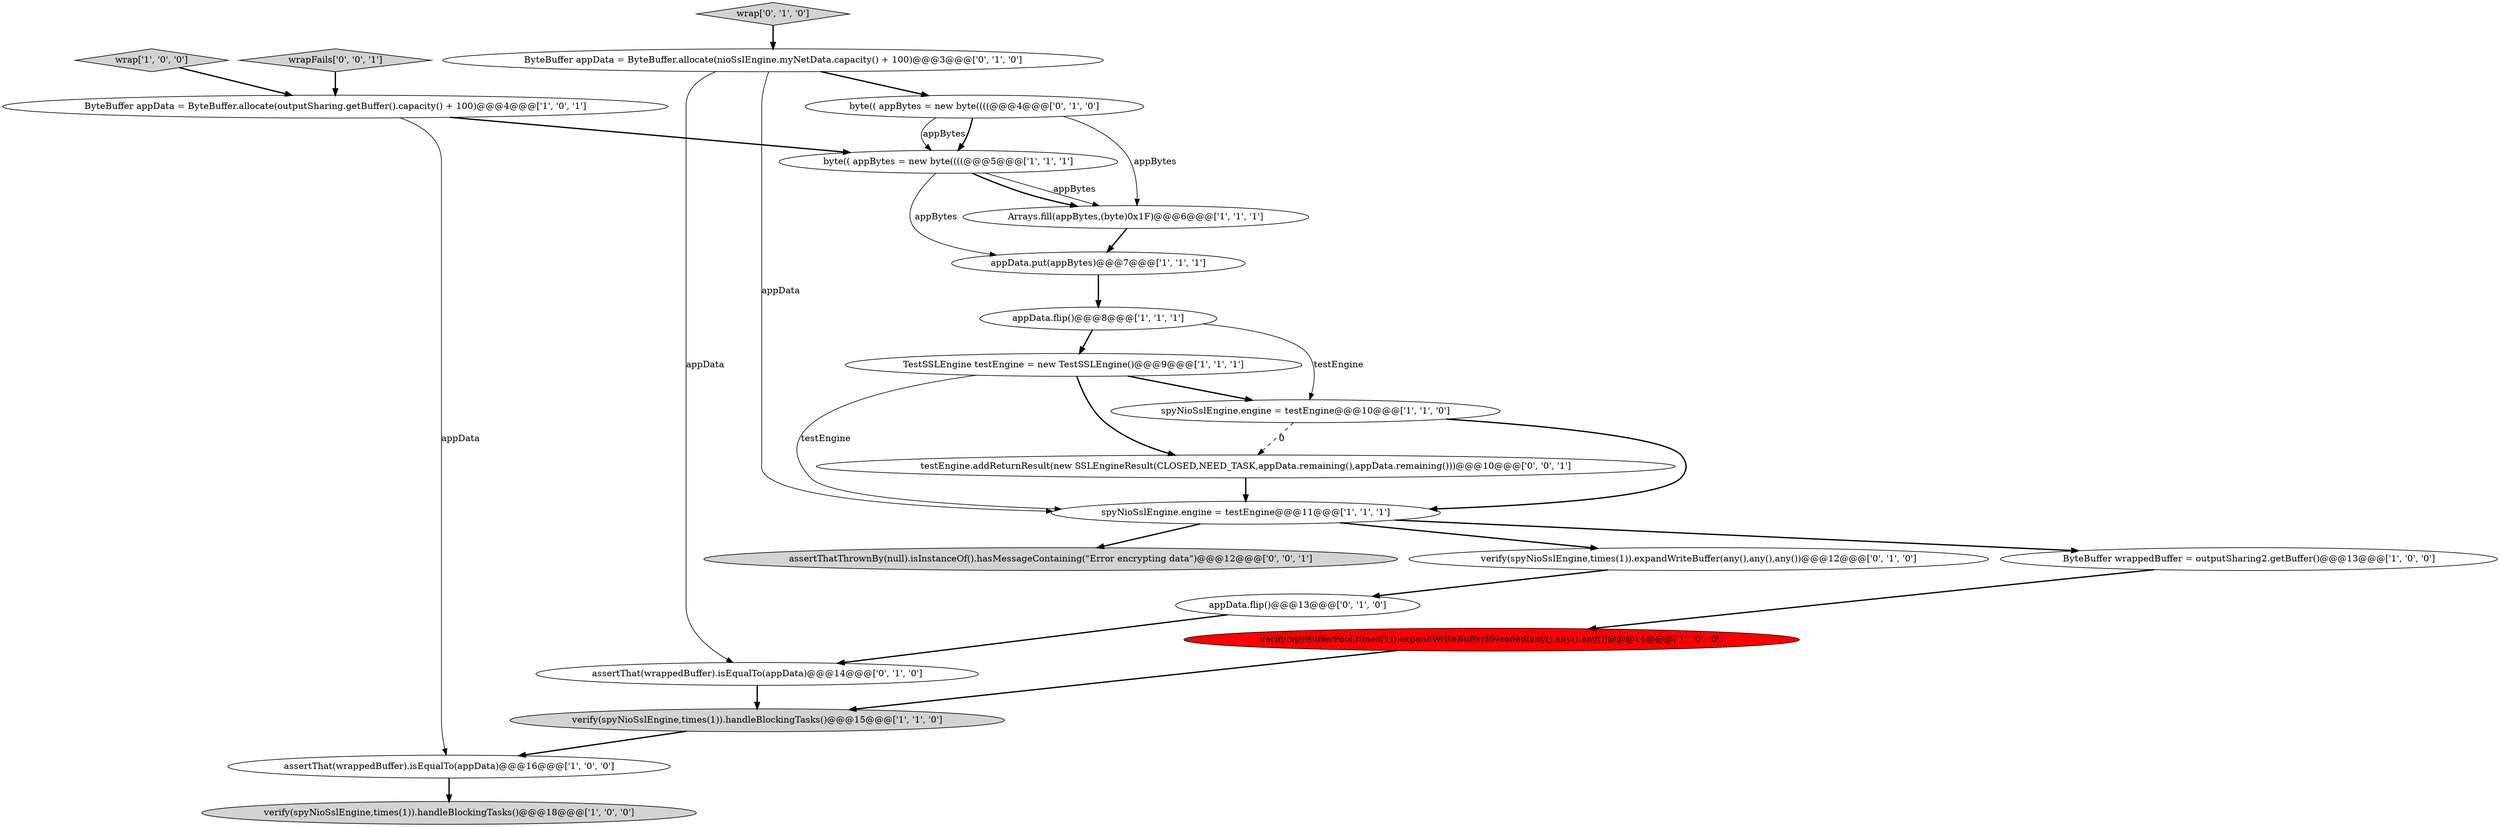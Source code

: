 digraph {
17 [style = filled, label = "ByteBuffer appData = ByteBuffer.allocate(nioSslEngine.myNetData.capacity() + 100)@@@3@@@['0', '1', '0']", fillcolor = white, shape = ellipse image = "AAA0AAABBB2BBB"];
0 [style = filled, label = "byte(( appBytes = new byte((((@@@5@@@['1', '1', '1']", fillcolor = white, shape = ellipse image = "AAA0AAABBB1BBB"];
20 [style = filled, label = "wrapFails['0', '0', '1']", fillcolor = lightgray, shape = diamond image = "AAA0AAABBB3BBB"];
7 [style = filled, label = "appData.flip()@@@8@@@['1', '1', '1']", fillcolor = white, shape = ellipse image = "AAA0AAABBB1BBB"];
19 [style = filled, label = "verify(spyNioSslEngine,times(1)).expandWriteBuffer(any(),any(),any())@@@12@@@['0', '1', '0']", fillcolor = white, shape = ellipse image = "AAA0AAABBB2BBB"];
4 [style = filled, label = "Arrays.fill(appBytes,(byte)0x1F)@@@6@@@['1', '1', '1']", fillcolor = white, shape = ellipse image = "AAA0AAABBB1BBB"];
16 [style = filled, label = "assertThat(wrappedBuffer).isEqualTo(appData)@@@14@@@['0', '1', '0']", fillcolor = white, shape = ellipse image = "AAA0AAABBB2BBB"];
13 [style = filled, label = "wrap['1', '0', '0']", fillcolor = lightgray, shape = diamond image = "AAA0AAABBB1BBB"];
22 [style = filled, label = "testEngine.addReturnResult(new SSLEngineResult(CLOSED,NEED_TASK,appData.remaining(),appData.remaining()))@@@10@@@['0', '0', '1']", fillcolor = white, shape = ellipse image = "AAA0AAABBB3BBB"];
3 [style = filled, label = "spyNioSslEngine.engine = testEngine@@@10@@@['1', '1', '0']", fillcolor = white, shape = ellipse image = "AAA0AAABBB1BBB"];
9 [style = filled, label = "verify(spyNioSslEngine,times(1)).handleBlockingTasks()@@@18@@@['1', '0', '0']", fillcolor = lightgray, shape = ellipse image = "AAA0AAABBB1BBB"];
8 [style = filled, label = "spyNioSslEngine.engine = testEngine@@@11@@@['1', '1', '1']", fillcolor = white, shape = ellipse image = "AAA0AAABBB1BBB"];
2 [style = filled, label = "ByteBuffer appData = ByteBuffer.allocate(outputSharing.getBuffer().capacity() + 100)@@@4@@@['1', '0', '1']", fillcolor = white, shape = ellipse image = "AAA0AAABBB1BBB"];
1 [style = filled, label = "appData.put(appBytes)@@@7@@@['1', '1', '1']", fillcolor = white, shape = ellipse image = "AAA0AAABBB1BBB"];
10 [style = filled, label = "TestSSLEngine testEngine = new TestSSLEngine()@@@9@@@['1', '1', '1']", fillcolor = white, shape = ellipse image = "AAA0AAABBB1BBB"];
18 [style = filled, label = "wrap['0', '1', '0']", fillcolor = lightgray, shape = diamond image = "AAA0AAABBB2BBB"];
11 [style = filled, label = "ByteBuffer wrappedBuffer = outputSharing2.getBuffer()@@@13@@@['1', '0', '0']", fillcolor = white, shape = ellipse image = "AAA0AAABBB1BBB"];
15 [style = filled, label = "byte(( appBytes = new byte((((@@@4@@@['0', '1', '0']", fillcolor = white, shape = ellipse image = "AAA0AAABBB2BBB"];
21 [style = filled, label = "assertThatThrownBy(null).isInstanceOf().hasMessageContaining(\"Error encrypting data\")@@@12@@@['0', '0', '1']", fillcolor = lightgray, shape = ellipse image = "AAA0AAABBB3BBB"];
5 [style = filled, label = "verify(spyBufferPool,times(1)).expandWriteBufferIfNeeded(any(),any(),any())@@@14@@@['1', '0', '0']", fillcolor = red, shape = ellipse image = "AAA1AAABBB1BBB"];
12 [style = filled, label = "verify(spyNioSslEngine,times(1)).handleBlockingTasks()@@@15@@@['1', '1', '0']", fillcolor = lightgray, shape = ellipse image = "AAA0AAABBB1BBB"];
14 [style = filled, label = "appData.flip()@@@13@@@['0', '1', '0']", fillcolor = white, shape = ellipse image = "AAA0AAABBB2BBB"];
6 [style = filled, label = "assertThat(wrappedBuffer).isEqualTo(appData)@@@16@@@['1', '0', '0']", fillcolor = white, shape = ellipse image = "AAA0AAABBB1BBB"];
14->16 [style = bold, label=""];
10->22 [style = bold, label=""];
0->1 [style = solid, label="appBytes"];
7->10 [style = bold, label=""];
8->19 [style = bold, label=""];
18->17 [style = bold, label=""];
10->3 [style = bold, label=""];
3->22 [style = dashed, label="0"];
15->0 [style = solid, label="appBytes"];
12->6 [style = bold, label=""];
1->7 [style = bold, label=""];
2->6 [style = solid, label="appData"];
20->2 [style = bold, label=""];
22->8 [style = bold, label=""];
0->4 [style = solid, label="appBytes"];
11->5 [style = bold, label=""];
10->8 [style = solid, label="testEngine"];
2->0 [style = bold, label=""];
19->14 [style = bold, label=""];
5->12 [style = bold, label=""];
0->4 [style = bold, label=""];
3->8 [style = bold, label=""];
15->0 [style = bold, label=""];
17->15 [style = bold, label=""];
17->8 [style = solid, label="appData"];
8->21 [style = bold, label=""];
15->4 [style = solid, label="appBytes"];
7->3 [style = solid, label="testEngine"];
4->1 [style = bold, label=""];
17->16 [style = solid, label="appData"];
6->9 [style = bold, label=""];
8->11 [style = bold, label=""];
16->12 [style = bold, label=""];
13->2 [style = bold, label=""];
}
